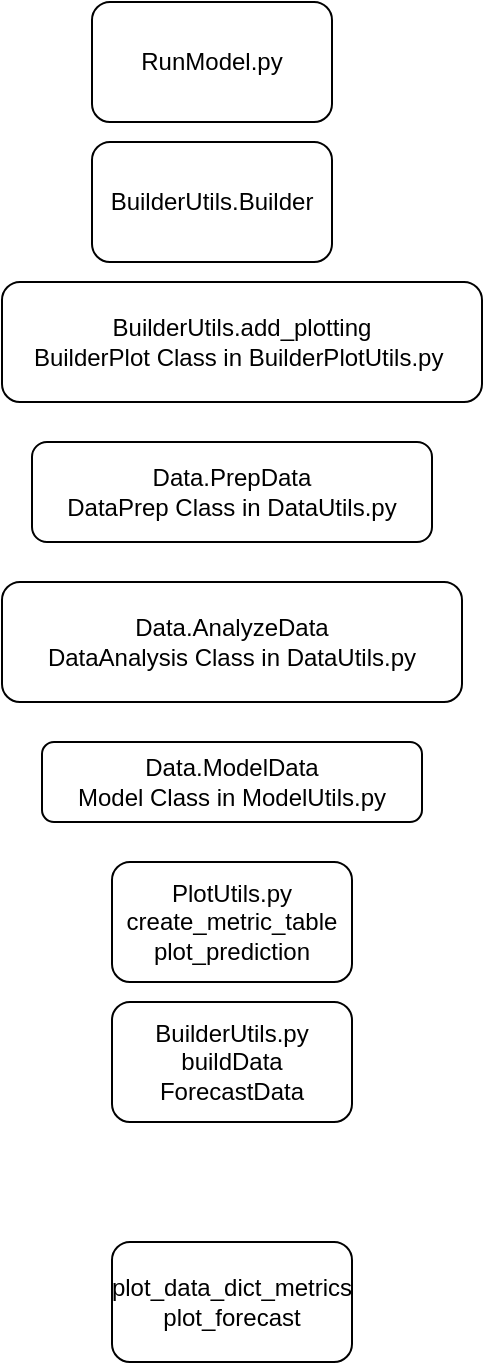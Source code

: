 <mxfile version="14.4.3" type="github">
  <diagram id="7ptF0DMkgPMZiPhxQQ7P" name="Page-1">
    <mxGraphModel dx="904" dy="512" grid="1" gridSize="10" guides="1" tooltips="1" connect="1" arrows="1" fold="1" page="1" pageScale="1" pageWidth="850" pageHeight="1100" math="0" shadow="0">
      <root>
        <mxCell id="0" />
        <mxCell id="1" parent="0" />
        <mxCell id="iAsOBPui76-qwP70mXhi-1" value="RunModel.py" style="rounded=1;whiteSpace=wrap;html=1;" vertex="1" parent="1">
          <mxGeometry x="350" y="50" width="120" height="60" as="geometry" />
        </mxCell>
        <mxCell id="iAsOBPui76-qwP70mXhi-2" value="BuilderUtils.Builder" style="rounded=1;whiteSpace=wrap;html=1;" vertex="1" parent="1">
          <mxGeometry x="350" y="120" width="120" height="60" as="geometry" />
        </mxCell>
        <mxCell id="iAsOBPui76-qwP70mXhi-3" value="BuilderUtils.add_plotting&lt;br&gt;BuilderPlot Class in BuilderPlotUtils.py&amp;nbsp;" style="rounded=1;whiteSpace=wrap;html=1;" vertex="1" parent="1">
          <mxGeometry x="305" y="190" width="240" height="60" as="geometry" />
        </mxCell>
        <mxCell id="iAsOBPui76-qwP70mXhi-4" value="Data.PrepData&lt;br&gt;DataPrep Class in DataUtils.py" style="rounded=1;whiteSpace=wrap;html=1;" vertex="1" parent="1">
          <mxGeometry x="320" y="270" width="200" height="50" as="geometry" />
        </mxCell>
        <mxCell id="iAsOBPui76-qwP70mXhi-5" value="Data.AnalyzeData&lt;br&gt;DataAnalysis Class in DataUtils.py" style="rounded=1;whiteSpace=wrap;html=1;" vertex="1" parent="1">
          <mxGeometry x="305" y="340" width="230" height="60" as="geometry" />
        </mxCell>
        <mxCell id="iAsOBPui76-qwP70mXhi-6" value="Data.ModelData&lt;br&gt;Model Class in ModelUtils.py" style="rounded=1;whiteSpace=wrap;html=1;" vertex="1" parent="1">
          <mxGeometry x="325" y="420" width="190" height="40" as="geometry" />
        </mxCell>
        <mxCell id="iAsOBPui76-qwP70mXhi-7" value="PlotUtils.py&lt;br&gt;create_metric_table&lt;br&gt;plot_prediction" style="rounded=1;whiteSpace=wrap;html=1;" vertex="1" parent="1">
          <mxGeometry x="360" y="480" width="120" height="60" as="geometry" />
        </mxCell>
        <mxCell id="iAsOBPui76-qwP70mXhi-8" value="BuilderUtils.py&lt;br&gt;buildData&lt;br&gt;ForecastData" style="rounded=1;whiteSpace=wrap;html=1;" vertex="1" parent="1">
          <mxGeometry x="360" y="550" width="120" height="60" as="geometry" />
        </mxCell>
        <mxCell id="iAsOBPui76-qwP70mXhi-9" value="plot_data_dict_metrics&lt;br&gt;plot_forecast" style="rounded=1;whiteSpace=wrap;html=1;" vertex="1" parent="1">
          <mxGeometry x="360" y="670" width="120" height="60" as="geometry" />
        </mxCell>
      </root>
    </mxGraphModel>
  </diagram>
</mxfile>
